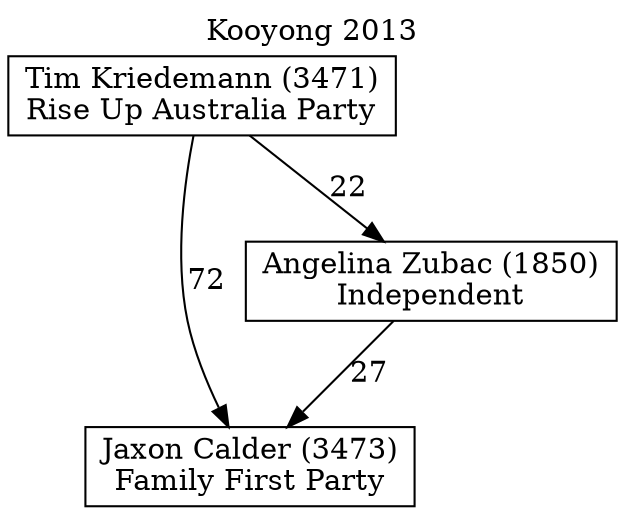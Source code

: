 // House preference flow
digraph "Jaxon Calder (3473)_Kooyong_2013" {
	graph [label="Kooyong 2013" labelloc=t mclimit=10]
	node [shape=box]
	"Jaxon Calder (3473)" [label="Jaxon Calder (3473)
Family First Party"]
	"Angelina Zubac (1850)" [label="Angelina Zubac (1850)
Independent"]
	"Tim Kriedemann (3471)" [label="Tim Kriedemann (3471)
Rise Up Australia Party"]
	"Angelina Zubac (1850)" -> "Jaxon Calder (3473)" [label=27]
	"Tim Kriedemann (3471)" -> "Angelina Zubac (1850)" [label=22]
	"Tim Kriedemann (3471)" -> "Jaxon Calder (3473)" [label=72]
}
